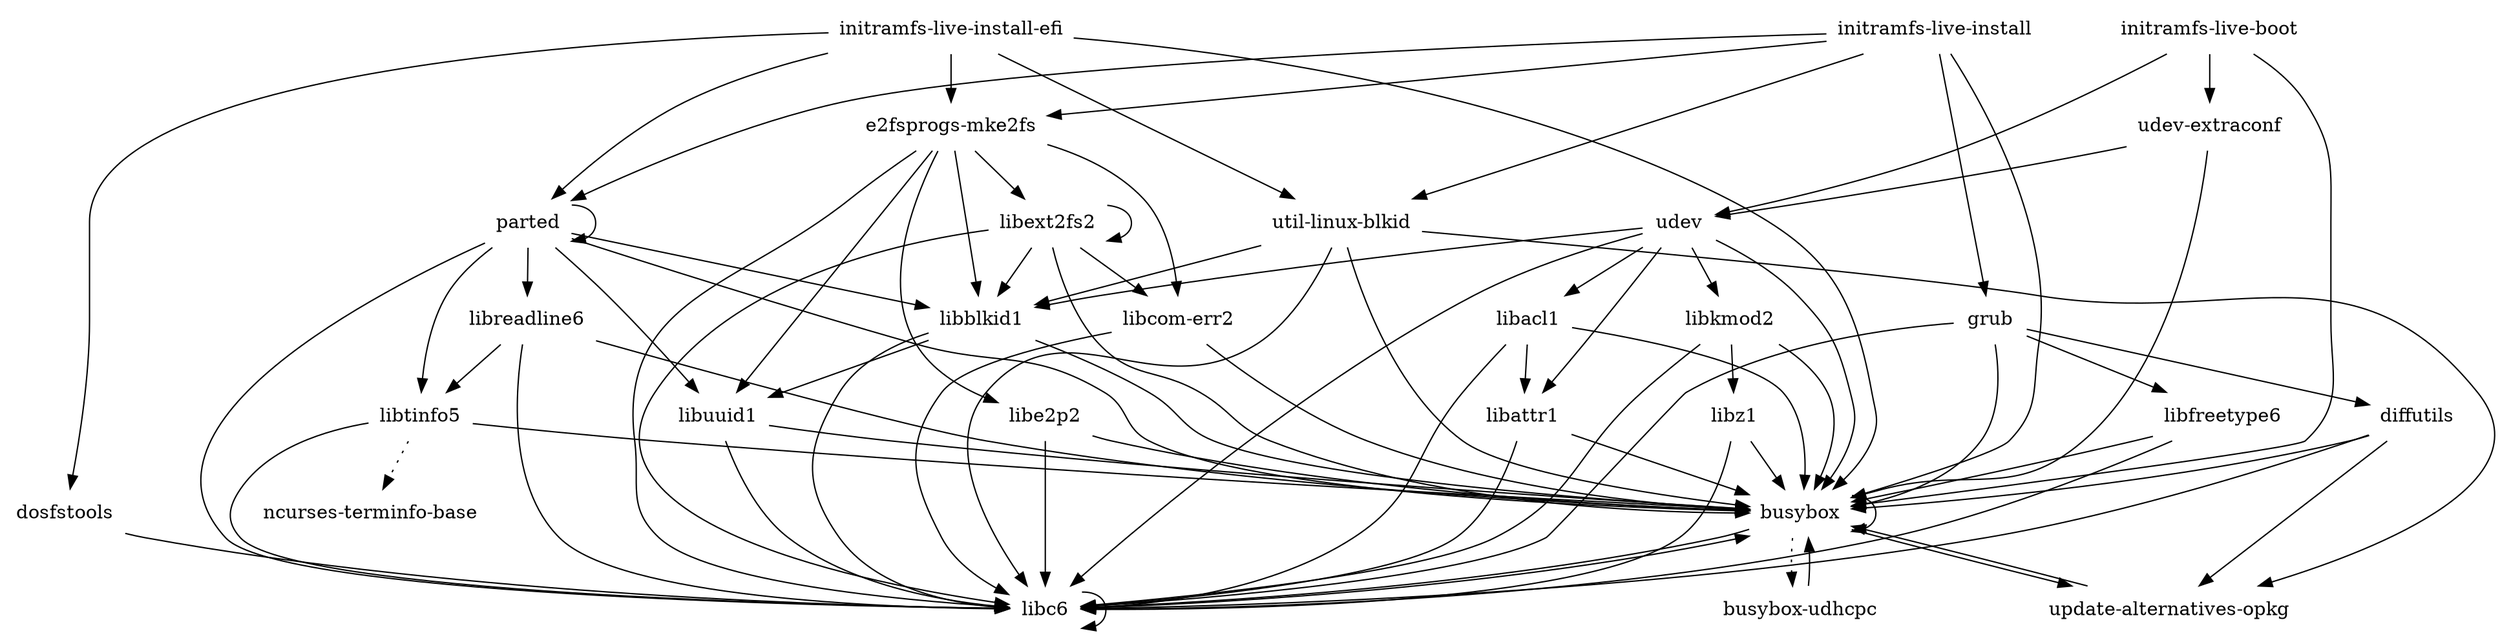 digraph depends {
    node [shape=plaintext]
"busybox" -> "busybox";
"busybox" -> "busybox-udhcpc" [style=dotted];
"busybox" -> "libc6";
"busybox" -> "update-alternatives-opkg";
"busybox-udhcpc" -> "busybox";
"diffutils" -> "busybox";
"diffutils" -> "libc6";
"diffutils" -> "update-alternatives-opkg";
"dosfstools" -> "libc6";
"e2fsprogs-mke2fs" -> "libblkid1";
"e2fsprogs-mke2fs" -> "libc6";
"e2fsprogs-mke2fs" -> "libcom-err2";
"e2fsprogs-mke2fs" -> "libe2p2";
"e2fsprogs-mke2fs" -> "libext2fs2";
"e2fsprogs-mke2fs" -> "libuuid1";
"grub" -> "busybox";
"grub" -> "diffutils";
"grub" -> "libc6";
"grub" -> "libfreetype6";
"initramfs-live-boot" -> "busybox";
"initramfs-live-boot" -> "udev";
"initramfs-live-boot" -> "udev-extraconf";
"initramfs-live-install" -> "busybox";
"initramfs-live-install" -> "e2fsprogs-mke2fs";
"initramfs-live-install" -> "grub";
"initramfs-live-install" -> "parted";
"initramfs-live-install" -> "util-linux-blkid";
"initramfs-live-install-efi" -> "busybox";
"initramfs-live-install-efi" -> "dosfstools";
"initramfs-live-install-efi" -> "e2fsprogs-mke2fs";
"initramfs-live-install-efi" -> "parted";
"initramfs-live-install-efi" -> "util-linux-blkid";
"libacl1" -> "busybox";
"libacl1" -> "libattr1";
"libacl1" -> "libc6";
"libattr1" -> "busybox";
"libattr1" -> "libc6";
"libblkid1" -> "busybox";
"libblkid1" -> "libc6";
"libblkid1" -> "libuuid1";
"libc6" -> "busybox";
"libc6" -> "libc6";
"libcom-err2" -> "busybox";
"libcom-err2" -> "libc6";
"libe2p2" -> "busybox";
"libe2p2" -> "libc6";
"libext2fs2" -> "busybox";
"libext2fs2" -> "libblkid1";
"libext2fs2" -> "libc6";
"libext2fs2" -> "libcom-err2";
"libext2fs2" -> "libext2fs2";
"libfreetype6" -> "busybox";
"libfreetype6" -> "libc6";
"libkmod2" -> "busybox";
"libkmod2" -> "libc6";
"libkmod2" -> "libz1";
"libreadline6" -> "busybox";
"libreadline6" -> "libc6";
"libreadline6" -> "libtinfo5";
"libtinfo5" -> "busybox";
"libtinfo5" -> "libc6";
"libtinfo5" -> "ncurses-terminfo-base" [style=dotted];
"libuuid1" -> "busybox";
"libuuid1" -> "libc6";
"libz1" -> "busybox";
"libz1" -> "libc6";
"parted" -> "busybox";
"parted" -> "libblkid1";
"parted" -> "libc6";
"parted" -> "libreadline6";
"parted" -> "libtinfo5";
"parted" -> "libuuid1";
"parted" -> "parted";
"udev" -> "busybox";
"udev" -> "libacl1";
"udev" -> "libattr1";
"udev" -> "libblkid1";
"udev" -> "libc6";
"udev" -> "libkmod2";
"udev-extraconf" -> "busybox";
"udev-extraconf" -> "udev";
"update-alternatives-opkg" -> "busybox";
"util-linux-blkid" -> "busybox";
"util-linux-blkid" -> "libblkid1";
"util-linux-blkid" -> "libc6";
"util-linux-blkid" -> "update-alternatives-opkg";
}
